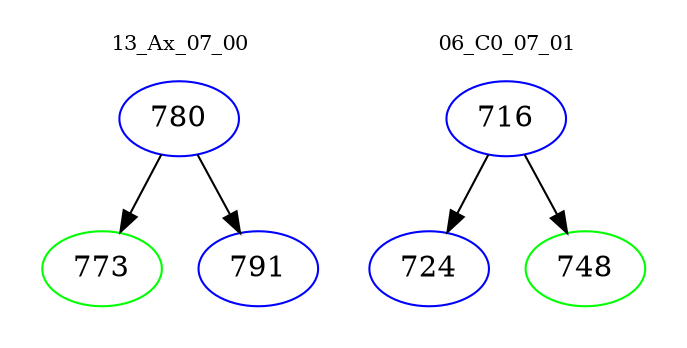 digraph{
subgraph cluster_0 {
color = white
label = "13_Ax_07_00";
fontsize=10;
T0_780 [label="780", color="blue"]
T0_780 -> T0_773 [color="black"]
T0_773 [label="773", color="green"]
T0_780 -> T0_791 [color="black"]
T0_791 [label="791", color="blue"]
}
subgraph cluster_1 {
color = white
label = "06_C0_07_01";
fontsize=10;
T1_716 [label="716", color="blue"]
T1_716 -> T1_724 [color="black"]
T1_724 [label="724", color="blue"]
T1_716 -> T1_748 [color="black"]
T1_748 [label="748", color="green"]
}
}
